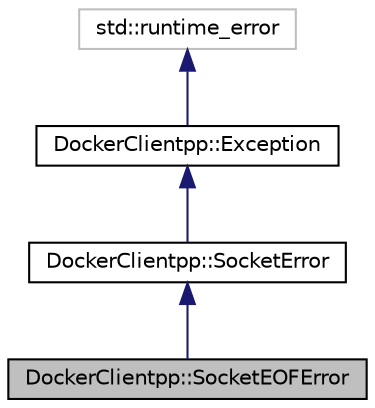 digraph "DockerClientpp::SocketEOFError"
{
 // LATEX_PDF_SIZE
  edge [fontname="Helvetica",fontsize="10",labelfontname="Helvetica",labelfontsize="10"];
  node [fontname="Helvetica",fontsize="10",shape=record];
  Node4 [label="DockerClientpp::SocketEOFError",height=0.2,width=0.4,color="black", fillcolor="grey75", style="filled", fontcolor="black",tooltip=" "];
  Node5 -> Node4 [dir="back",color="midnightblue",fontsize="10",style="solid"];
  Node5 [label="DockerClientpp::SocketError",height=0.2,width=0.4,color="black", fillcolor="white", style="filled",URL="$classDockerClientpp_1_1SocketError.html",tooltip=" "];
  Node6 -> Node5 [dir="back",color="midnightblue",fontsize="10",style="solid"];
  Node6 [label="DockerClientpp::Exception",height=0.2,width=0.4,color="black", fillcolor="white", style="filled",URL="$classDockerClientpp_1_1Exception.html",tooltip="Base class for all DockerClientpp exceptions."];
  Node7 -> Node6 [dir="back",color="midnightblue",fontsize="10",style="solid"];
  Node7 [label="std::runtime_error",height=0.2,width=0.4,color="grey75", fillcolor="white", style="filled",tooltip=" "];
}
